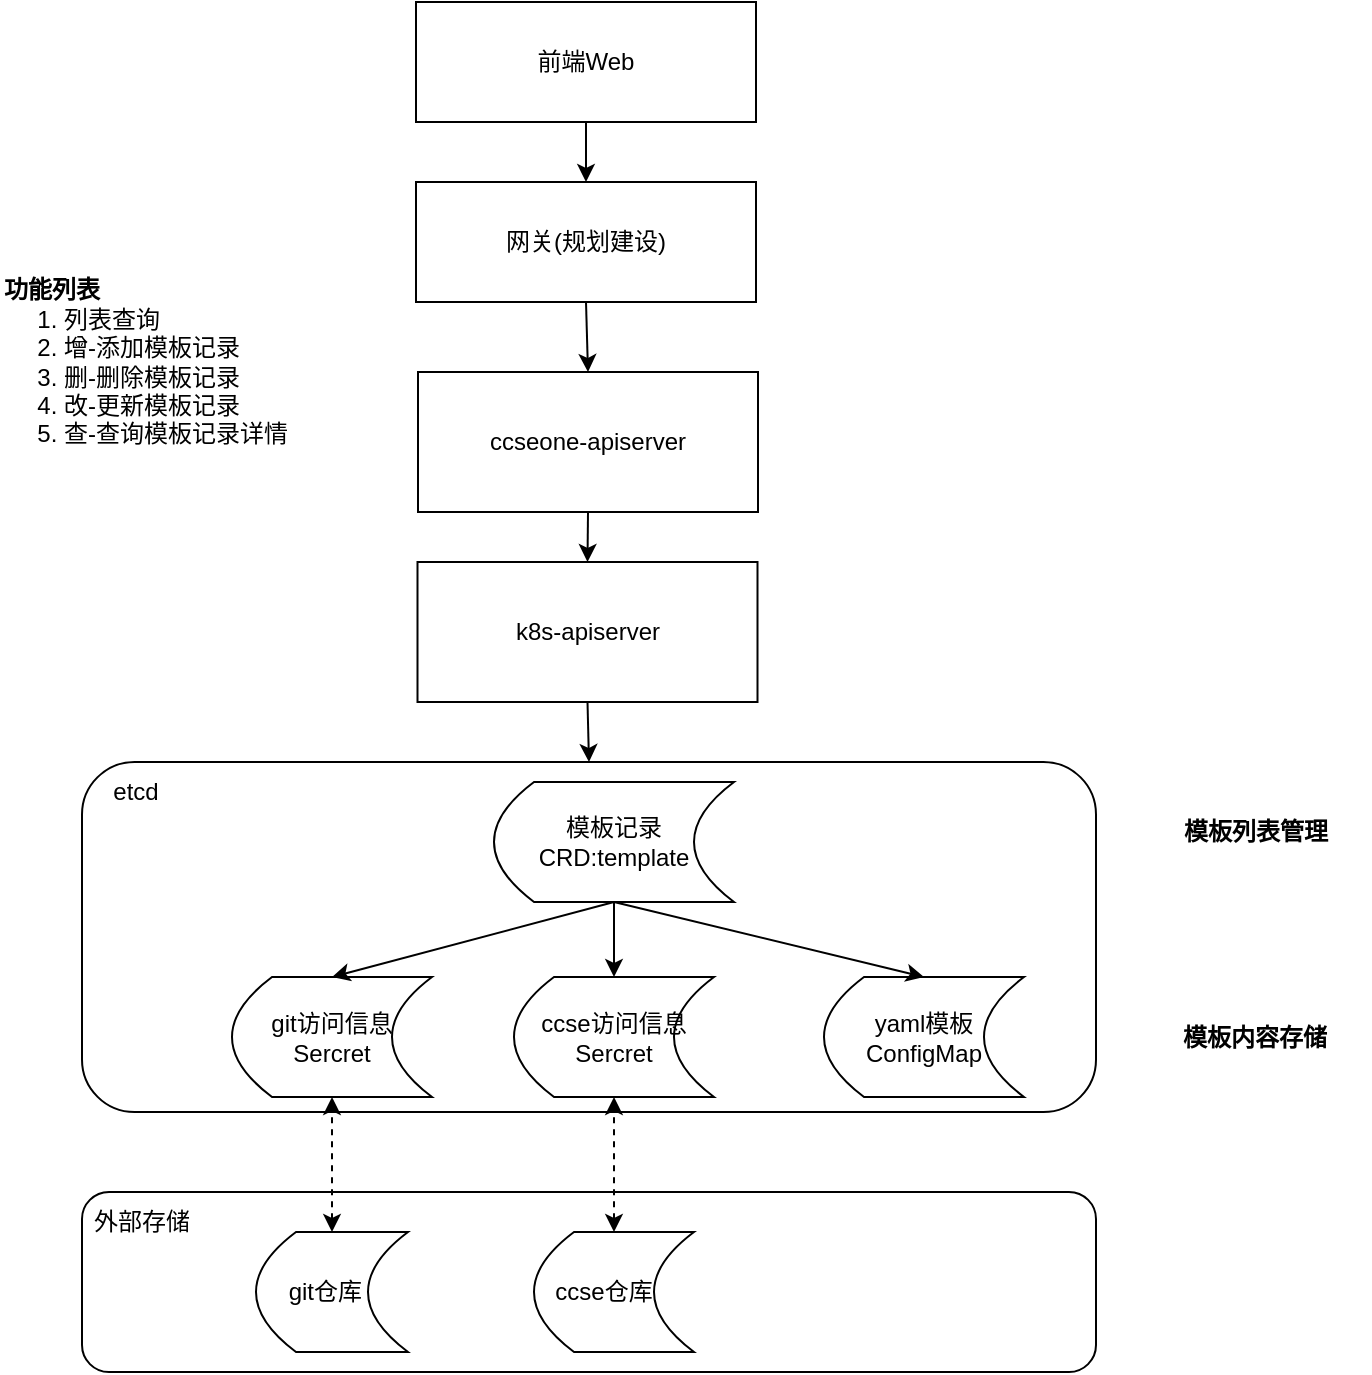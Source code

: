 <mxfile version="21.1.2" type="github" pages="2">
  <diagram name="架构图" id="E0g1ZqwYHowU_4yn6cGF">
    <mxGraphModel dx="1434" dy="796" grid="1" gridSize="10" guides="1" tooltips="1" connect="1" arrows="1" fold="1" page="1" pageScale="1" pageWidth="827" pageHeight="1169" math="0" shadow="0">
      <root>
        <mxCell id="0" />
        <mxCell id="1" parent="0" />
        <mxCell id="hE5bcP7linxt11mcylhy-17" value="" style="group" parent="1" vertex="1" connectable="0">
          <mxGeometry x="98" y="490" width="510" height="175" as="geometry" />
        </mxCell>
        <mxCell id="FLyyCCtXG6Y8GahmQ9yh-4" value="" style="shape=umlActor;verticalLabelPosition=bottom;verticalAlign=top;html=1;outlineConnect=0;" parent="hE5bcP7linxt11mcylhy-17" vertex="1">
          <mxGeometry x="260" width="30" height="60" as="geometry" />
        </mxCell>
        <mxCell id="hE5bcP7linxt11mcylhy-1" value="" style="rounded=1;whiteSpace=wrap;html=1;" parent="hE5bcP7linxt11mcylhy-17" vertex="1">
          <mxGeometry x="3" width="507" height="175" as="geometry" />
        </mxCell>
        <mxCell id="hE5bcP7linxt11mcylhy-2" value="模板记录&lt;br&gt;CRD:template" style="shape=dataStorage;whiteSpace=wrap;html=1;fixedSize=1;" parent="hE5bcP7linxt11mcylhy-17" vertex="1">
          <mxGeometry x="209" y="10" width="120" height="60" as="geometry" />
        </mxCell>
        <mxCell id="hE5bcP7linxt11mcylhy-3" value="yaml模板&lt;br&gt;ConfigMap" style="shape=dataStorage;whiteSpace=wrap;html=1;fixedSize=1;" parent="hE5bcP7linxt11mcylhy-17" vertex="1">
          <mxGeometry x="374" y="107.5" width="100" height="60" as="geometry" />
        </mxCell>
        <mxCell id="hE5bcP7linxt11mcylhy-4" value="git访问信息&lt;br&gt;Sercret" style="shape=dataStorage;whiteSpace=wrap;html=1;fixedSize=1;" parent="hE5bcP7linxt11mcylhy-17" vertex="1">
          <mxGeometry x="78" y="107.5" width="100" height="60" as="geometry" />
        </mxCell>
        <mxCell id="hE5bcP7linxt11mcylhy-5" value="ccse访问信息&lt;br&gt;Sercret" style="shape=dataStorage;whiteSpace=wrap;html=1;fixedSize=1;" parent="hE5bcP7linxt11mcylhy-17" vertex="1">
          <mxGeometry x="219" y="107.5" width="100" height="60" as="geometry" />
        </mxCell>
        <mxCell id="hE5bcP7linxt11mcylhy-7" value="" style="endArrow=classic;html=1;rounded=0;entryX=0.5;entryY=0;entryDx=0;entryDy=0;exitX=0.5;exitY=1;exitDx=0;exitDy=0;" parent="hE5bcP7linxt11mcylhy-17" source="hE5bcP7linxt11mcylhy-2" target="hE5bcP7linxt11mcylhy-3" edge="1">
          <mxGeometry width="50" height="50" relative="1" as="geometry">
            <mxPoint x="231" y="257.5" as="sourcePoint" />
            <mxPoint x="281" y="207.5" as="targetPoint" />
          </mxGeometry>
        </mxCell>
        <mxCell id="hE5bcP7linxt11mcylhy-8" value="" style="endArrow=classic;html=1;rounded=0;exitX=0.5;exitY=1;exitDx=0;exitDy=0;entryX=0.5;entryY=0;entryDx=0;entryDy=0;" parent="hE5bcP7linxt11mcylhy-17" source="hE5bcP7linxt11mcylhy-2" target="hE5bcP7linxt11mcylhy-4" edge="1">
          <mxGeometry width="50" height="50" relative="1" as="geometry">
            <mxPoint x="251" y="267.5" as="sourcePoint" />
            <mxPoint x="301" y="217.5" as="targetPoint" />
          </mxGeometry>
        </mxCell>
        <mxCell id="hE5bcP7linxt11mcylhy-9" value="" style="endArrow=classic;html=1;rounded=0;exitX=0.5;exitY=1;exitDx=0;exitDy=0;entryX=0.5;entryY=0;entryDx=0;entryDy=0;" parent="hE5bcP7linxt11mcylhy-17" source="hE5bcP7linxt11mcylhy-2" target="hE5bcP7linxt11mcylhy-5" edge="1">
          <mxGeometry width="50" height="50" relative="1" as="geometry">
            <mxPoint x="351" y="337.5" as="sourcePoint" />
            <mxPoint x="401" y="287.5" as="targetPoint" />
          </mxGeometry>
        </mxCell>
        <mxCell id="hE5bcP7linxt11mcylhy-10" value="etcd" style="text;html=1;strokeColor=none;fillColor=none;align=center;verticalAlign=middle;whiteSpace=wrap;rounded=0;" parent="hE5bcP7linxt11mcylhy-17" vertex="1">
          <mxGeometry width="60" height="30" as="geometry" />
        </mxCell>
        <mxCell id="hE5bcP7linxt11mcylhy-12" value="" style="rounded=1;whiteSpace=wrap;html=1;" parent="1" vertex="1">
          <mxGeometry x="101" y="705" width="507" height="90" as="geometry" />
        </mxCell>
        <mxCell id="c_deNWQHqqzMUfUIY97Z-2" value="网关(规划建设)" style="rounded=0;whiteSpace=wrap;html=1;" parent="1" vertex="1">
          <mxGeometry x="268" y="200" width="170" height="60" as="geometry" />
        </mxCell>
        <mxCell id="c_deNWQHqqzMUfUIY97Z-3" value="ccseone-apiserver" style="rounded=0;whiteSpace=wrap;html=1;" parent="1" vertex="1">
          <mxGeometry x="269" y="295" width="170" height="70" as="geometry" />
        </mxCell>
        <mxCell id="c_deNWQHqqzMUfUIY97Z-5" value="ccse仓库&amp;nbsp; &amp;nbsp;" style="shape=dataStorage;whiteSpace=wrap;html=1;fixedSize=1;" parent="1" vertex="1">
          <mxGeometry x="327" y="725" width="80" height="60" as="geometry" />
        </mxCell>
        <mxCell id="c_deNWQHqqzMUfUIY97Z-6" value="git仓库&amp;nbsp;&amp;nbsp;" style="shape=dataStorage;whiteSpace=wrap;html=1;fixedSize=1;" parent="1" vertex="1">
          <mxGeometry x="188" y="725" width="76" height="60" as="geometry" />
        </mxCell>
        <mxCell id="c_deNWQHqqzMUfUIY97Z-9" value="" style="endArrow=classic;html=1;rounded=0;exitX=0.5;exitY=1;exitDx=0;exitDy=0;entryX=0.5;entryY=0;entryDx=0;entryDy=0;" parent="1" source="c_deNWQHqqzMUfUIY97Z-3" target="c_deNWQHqqzMUfUIY97Z-15" edge="1">
          <mxGeometry width="50" height="50" relative="1" as="geometry">
            <mxPoint x="299.75" y="460" as="sourcePoint" />
            <mxPoint x="357.25" y="440" as="targetPoint" />
          </mxGeometry>
        </mxCell>
        <mxCell id="c_deNWQHqqzMUfUIY97Z-10" value="" style="endArrow=classic;html=1;rounded=0;exitX=0.5;exitY=1;exitDx=0;exitDy=0;entryX=0.5;entryY=0;entryDx=0;entryDy=0;" parent="1" source="c_deNWQHqqzMUfUIY97Z-2" target="c_deNWQHqqzMUfUIY97Z-3" edge="1">
          <mxGeometry width="50" height="50" relative="1" as="geometry">
            <mxPoint x="709.75" y="300" as="sourcePoint" />
            <mxPoint x="759.75" y="250" as="targetPoint" />
          </mxGeometry>
        </mxCell>
        <mxCell id="c_deNWQHqqzMUfUIY97Z-11" value="&lt;b&gt;功能列表&lt;/b&gt;&lt;br&gt;&amp;nbsp; &amp;nbsp; &amp;nbsp;1. 列表查询&lt;br&gt;&amp;nbsp; &amp;nbsp; &amp;nbsp;2.&amp;nbsp;增-添加模板记录&lt;br&gt;&amp;nbsp; &amp;nbsp; &amp;nbsp;3.&amp;nbsp;删-删除模板记录&lt;br&gt;&amp;nbsp; &amp;nbsp; &amp;nbsp;4.&amp;nbsp;改-更新模板记录&lt;br&gt;&amp;nbsp; &amp;nbsp; &amp;nbsp;5.&amp;nbsp;查-查询模板记录详情" style="text;html=1;strokeColor=none;fillColor=none;align=left;verticalAlign=middle;whiteSpace=wrap;rounded=0;" parent="1" vertex="1">
          <mxGeometry x="60" y="240" width="180" height="100" as="geometry" />
        </mxCell>
        <mxCell id="c_deNWQHqqzMUfUIY97Z-12" value="&lt;b&gt;模板内容存储&lt;/b&gt;" style="text;html=1;strokeColor=none;fillColor=none;align=center;verticalAlign=middle;whiteSpace=wrap;rounded=0;" parent="1" vertex="1">
          <mxGeometry x="630" y="620" width="115" height="15" as="geometry" />
        </mxCell>
        <mxCell id="c_deNWQHqqzMUfUIY97Z-13" value="&lt;b&gt;模板列表管理&lt;/b&gt;" style="text;html=1;strokeColor=none;fillColor=none;align=center;verticalAlign=middle;whiteSpace=wrap;rounded=0;" parent="1" vertex="1">
          <mxGeometry x="647.5" y="510" width="80" height="30" as="geometry" />
        </mxCell>
        <mxCell id="c_deNWQHqqzMUfUIY97Z-15" value="k8s-apiserver" style="rounded=0;whiteSpace=wrap;html=1;" parent="1" vertex="1">
          <mxGeometry x="268.75" y="390" width="170" height="70" as="geometry" />
        </mxCell>
        <mxCell id="c_deNWQHqqzMUfUIY97Z-21" value="前端Web" style="rounded=0;whiteSpace=wrap;html=1;" parent="1" vertex="1">
          <mxGeometry x="268" y="110" width="170" height="60" as="geometry" />
        </mxCell>
        <mxCell id="c_deNWQHqqzMUfUIY97Z-22" value="" style="endArrow=classic;html=1;rounded=0;exitX=0.5;exitY=1;exitDx=0;exitDy=0;" parent="1" source="c_deNWQHqqzMUfUIY97Z-21" target="c_deNWQHqqzMUfUIY97Z-2" edge="1">
          <mxGeometry width="50" height="50" relative="1" as="geometry">
            <mxPoint x="770" y="300" as="sourcePoint" />
            <mxPoint x="820" y="250" as="targetPoint" />
          </mxGeometry>
        </mxCell>
        <mxCell id="hE5bcP7linxt11mcylhy-6" value="" style="endArrow=classic;html=1;rounded=0;exitX=0.5;exitY=1;exitDx=0;exitDy=0;entryX=0.5;entryY=0;entryDx=0;entryDy=0;" parent="1" source="c_deNWQHqqzMUfUIY97Z-15" target="hE5bcP7linxt11mcylhy-1" edge="1">
          <mxGeometry width="50" height="50" relative="1" as="geometry">
            <mxPoint x="540" y="500" as="sourcePoint" />
            <mxPoint x="590" y="450" as="targetPoint" />
          </mxGeometry>
        </mxCell>
        <mxCell id="hE5bcP7linxt11mcylhy-11" value="外部存储" style="text;html=1;strokeColor=none;fillColor=none;align=center;verticalAlign=middle;whiteSpace=wrap;rounded=0;" parent="1" vertex="1">
          <mxGeometry x="101" y="705" width="60" height="30" as="geometry" />
        </mxCell>
        <mxCell id="hE5bcP7linxt11mcylhy-15" value="" style="endArrow=classic;startArrow=classic;html=1;rounded=0;entryX=0.5;entryY=1;entryDx=0;entryDy=0;exitX=0.5;exitY=0;exitDx=0;exitDy=0;dashed=1;" parent="1" source="c_deNWQHqqzMUfUIY97Z-6" target="hE5bcP7linxt11mcylhy-4" edge="1">
          <mxGeometry width="50" height="50" relative="1" as="geometry">
            <mxPoint x="238" y="745" as="sourcePoint" />
            <mxPoint x="288" y="695" as="targetPoint" />
          </mxGeometry>
        </mxCell>
        <mxCell id="hE5bcP7linxt11mcylhy-16" value="" style="endArrow=classic;startArrow=classic;html=1;rounded=0;entryX=0.5;entryY=1;entryDx=0;entryDy=0;dashed=1;" parent="1" source="c_deNWQHqqzMUfUIY97Z-5" target="hE5bcP7linxt11mcylhy-5" edge="1">
          <mxGeometry width="50" height="50" relative="1" as="geometry">
            <mxPoint x="236" y="755" as="sourcePoint" />
            <mxPoint x="236" y="678" as="targetPoint" />
          </mxGeometry>
        </mxCell>
      </root>
    </mxGraphModel>
  </diagram>
  <diagram name="架构图(old)" id="uyhx2x-wslxru45c0nKZ">
    <mxGraphModel dx="1434" dy="796" grid="1" gridSize="10" guides="1" tooltips="1" connect="1" arrows="1" fold="1" page="1" pageScale="1" pageWidth="827" pageHeight="1169" math="0" shadow="0">
      <root>
        <mxCell id="0" />
        <mxCell id="1" parent="0" />
        <mxCell id="yIxE9zjbwi3bGgeXcrSg-10" value="" style="rounded=0;whiteSpace=wrap;html=1;" parent="1" vertex="1">
          <mxGeometry x="325" y="580" width="320" height="100" as="geometry" />
        </mxCell>
        <mxCell id="yIxE9zjbwi3bGgeXcrSg-1" value="前端Web" style="rounded=0;whiteSpace=wrap;html=1;" parent="1" vertex="1">
          <mxGeometry x="285" y="230" width="170" height="60" as="geometry" />
        </mxCell>
        <mxCell id="yIxE9zjbwi3bGgeXcrSg-2" value="ccseone-apiserver" style="rounded=0;whiteSpace=wrap;html=1;" parent="1" vertex="1">
          <mxGeometry x="285" y="430" width="170" height="70" as="geometry" />
        </mxCell>
        <mxCell id="yIxE9zjbwi3bGgeXcrSg-3" value="&lt;p style=&quot;background-color: rgb(255, 255, 255); color: rgb(8, 8, 8);&quot;&gt;&lt;font size=&quot;1&quot; style=&quot;&quot; face=&quot;Helvetica&quot;&gt;&lt;b style=&quot;font-size: 13px;&quot;&gt;K8s Secret资源&lt;br&gt;&lt;/b&gt;&lt;/font&gt;&lt;b style=&quot;font-family: Helvetica; white-space: normal; font-size: 13px;&quot;&gt;(etcd)&lt;/b&gt;&lt;/p&gt;" style="shape=cylinder3;whiteSpace=wrap;html=1;boundedLbl=1;backgroundOutline=1;size=15;" parent="1" vertex="1">
          <mxGeometry x="125" y="600" width="115" height="70" as="geometry" />
        </mxCell>
        <mxCell id="yIxE9zjbwi3bGgeXcrSg-7" value="ccse仓库&lt;br style=&quot;border-color: var(--border-color);&quot;&gt;(文件前置写入)" style="shape=dataStorage;whiteSpace=wrap;html=1;fixedSize=1;" parent="1" vertex="1">
          <mxGeometry x="335" y="600" width="80" height="60" as="geometry" />
        </mxCell>
        <mxCell id="yIxE9zjbwi3bGgeXcrSg-8" value="git仓库&lt;br&gt;(文件前置写入)" style="shape=dataStorage;whiteSpace=wrap;html=1;fixedSize=1;" parent="1" vertex="1">
          <mxGeometry x="439" y="600" width="76" height="60" as="geometry" />
        </mxCell>
        <mxCell id="yIxE9zjbwi3bGgeXcrSg-9" value="yaml模板&lt;br&gt;(同时写入)" style="shape=dataStorage;whiteSpace=wrap;html=1;fixedSize=1;" parent="1" vertex="1">
          <mxGeometry x="535" y="600" width="80" height="60" as="geometry" />
        </mxCell>
        <mxCell id="yIxE9zjbwi3bGgeXcrSg-11" value="" style="endArrow=classic;html=1;rounded=0;exitX=0.5;exitY=1;exitDx=0;exitDy=0;entryX=0.5;entryY=0;entryDx=0;entryDy=0;" parent="1" source="yIxE9zjbwi3bGgeXcrSg-2" target="yIxE9zjbwi3bGgeXcrSg-10" edge="1">
          <mxGeometry width="50" height="50" relative="1" as="geometry">
            <mxPoint x="425" y="570" as="sourcePoint" />
            <mxPoint x="475" y="520" as="targetPoint" />
          </mxGeometry>
        </mxCell>
        <mxCell id="yIxE9zjbwi3bGgeXcrSg-12" value="" style="endArrow=classic;html=1;rounded=0;exitX=0.5;exitY=1;exitDx=0;exitDy=0;entryX=0.5;entryY=0;entryDx=0;entryDy=0;entryPerimeter=0;" parent="1" source="yIxE9zjbwi3bGgeXcrSg-2" target="yIxE9zjbwi3bGgeXcrSg-3" edge="1">
          <mxGeometry width="50" height="50" relative="1" as="geometry">
            <mxPoint x="125" y="620" as="sourcePoint" />
            <mxPoint x="175" y="570" as="targetPoint" />
          </mxGeometry>
        </mxCell>
        <mxCell id="yIxE9zjbwi3bGgeXcrSg-13" value="" style="endArrow=classic;html=1;rounded=0;exitX=0.5;exitY=1;exitDx=0;exitDy=0;entryX=0.5;entryY=0;entryDx=0;entryDy=0;" parent="1" source="yIxE9zjbwi3bGgeXcrSg-1" target="yIxE9zjbwi3bGgeXcrSg-2" edge="1">
          <mxGeometry width="50" height="50" relative="1" as="geometry">
            <mxPoint x="535" y="460" as="sourcePoint" />
            <mxPoint x="585" y="410" as="targetPoint" />
          </mxGeometry>
        </mxCell>
        <mxCell id="yIxE9zjbwi3bGgeXcrSg-15" value="" style="rounded=0;whiteSpace=wrap;html=1;" parent="1" vertex="1">
          <mxGeometry x="1085" y="720" width="490" height="100" as="geometry" />
        </mxCell>
        <mxCell id="yIxE9zjbwi3bGgeXcrSg-16" value="ccse网关" style="rounded=0;whiteSpace=wrap;html=1;" parent="1" vertex="1">
          <mxGeometry x="1060" y="330" width="170" height="60" as="geometry" />
        </mxCell>
        <mxCell id="yIxE9zjbwi3bGgeXcrSg-17" value="cso-template-store-server" style="rounded=0;whiteSpace=wrap;html=1;" parent="1" vertex="1">
          <mxGeometry x="1060" y="430" width="170" height="70" as="geometry" />
        </mxCell>
        <mxCell id="yIxE9zjbwi3bGgeXcrSg-18" value="etcd" style="shape=cylinder3;whiteSpace=wrap;html=1;boundedLbl=1;backgroundOutline=1;size=15;" parent="1" vertex="1">
          <mxGeometry x="907.5" y="730" width="100" height="60" as="geometry" />
        </mxCell>
        <mxCell id="yIxE9zjbwi3bGgeXcrSg-19" value="ccse仓库&lt;br style=&quot;border-color: var(--border-color);&quot;&gt;(人工前置写入)" style="shape=dataStorage;whiteSpace=wrap;html=1;fixedSize=1;" parent="1" vertex="1">
          <mxGeometry x="1095" y="740" width="110" height="60" as="geometry" />
        </mxCell>
        <mxCell id="yIxE9zjbwi3bGgeXcrSg-20" value="&lt;font style=&quot;font-size: 8px;&quot;&gt;git仓库&lt;br&gt;(人工前置写入)&lt;/font&gt;" style="shape=dataStorage;whiteSpace=wrap;html=1;fixedSize=1;" parent="1" vertex="1">
          <mxGeometry x="1235" y="740" width="116" height="60" as="geometry" />
        </mxCell>
        <mxCell id="yIxE9zjbwi3bGgeXcrSg-21" value="k8s&amp;nbsp;configmap&lt;br&gt;(程序写入)" style="shape=dataStorage;whiteSpace=wrap;html=1;fixedSize=1;" parent="1" vertex="1">
          <mxGeometry x="1395" y="740" width="130" height="60" as="geometry" />
        </mxCell>
        <mxCell id="yIxE9zjbwi3bGgeXcrSg-24" value="" style="endArrow=classic;html=1;rounded=0;exitX=0.5;exitY=1;exitDx=0;exitDy=0;entryX=0.5;entryY=0;entryDx=0;entryDy=0;" parent="1" source="yIxE9zjbwi3bGgeXcrSg-16" target="yIxE9zjbwi3bGgeXcrSg-17" edge="1">
          <mxGeometry width="50" height="50" relative="1" as="geometry">
            <mxPoint x="1310" y="460" as="sourcePoint" />
            <mxPoint x="1360" y="410" as="targetPoint" />
          </mxGeometry>
        </mxCell>
        <mxCell id="yIxE9zjbwi3bGgeXcrSg-26" value="前端Web" style="rounded=0;whiteSpace=wrap;html=1;" parent="1" vertex="1">
          <mxGeometry x="1060" y="230" width="170" height="60" as="geometry" />
        </mxCell>
        <mxCell id="yIxE9zjbwi3bGgeXcrSg-27" value="" style="endArrow=classic;html=1;rounded=0;exitX=0.5;exitY=1;exitDx=0;exitDy=0;entryX=0.5;entryY=0;entryDx=0;entryDy=0;" parent="1" source="yIxE9zjbwi3bGgeXcrSg-26" target="yIxE9zjbwi3bGgeXcrSg-16" edge="1">
          <mxGeometry width="50" height="50" relative="1" as="geometry">
            <mxPoint x="1355" y="320" as="sourcePoint" />
            <mxPoint x="1405" y="270" as="targetPoint" />
          </mxGeometry>
        </mxCell>
        <mxCell id="yIxE9zjbwi3bGgeXcrSg-29" value="cso-k8s-proxy-server" style="rounded=0;whiteSpace=wrap;html=1;" parent="1" vertex="1">
          <mxGeometry x="1390" y="570" width="135" height="60" as="geometry" />
        </mxCell>
        <mxCell id="yIxE9zjbwi3bGgeXcrSg-30" value="" style="endArrow=classic;html=1;rounded=0;exitX=0.5;exitY=1;exitDx=0;exitDy=0;entryX=0.5;entryY=0;entryDx=0;entryDy=0;" parent="1" source="yIxE9zjbwi3bGgeXcrSg-17" target="yIxE9zjbwi3bGgeXcrSg-29" edge="1">
          <mxGeometry width="50" height="50" relative="1" as="geometry">
            <mxPoint x="1415" y="460" as="sourcePoint" />
            <mxPoint x="1465" y="410" as="targetPoint" />
          </mxGeometry>
        </mxCell>
        <mxCell id="yIxE9zjbwi3bGgeXcrSg-31" value="cso-etcd-server" style="rounded=0;whiteSpace=wrap;html=1;" parent="1" vertex="1">
          <mxGeometry x="890" y="580" width="135" height="60" as="geometry" />
        </mxCell>
        <mxCell id="yIxE9zjbwi3bGgeXcrSg-32" value="" style="endArrow=classic;html=1;rounded=0;exitX=0.5;exitY=1;exitDx=0;exitDy=0;entryX=0.5;entryY=0;entryDx=0;entryDy=0;" parent="1" source="yIxE9zjbwi3bGgeXcrSg-17" target="yIxE9zjbwi3bGgeXcrSg-31" edge="1">
          <mxGeometry width="50" height="50" relative="1" as="geometry">
            <mxPoint x="1165" y="580" as="sourcePoint" />
            <mxPoint x="1215" y="530" as="targetPoint" />
          </mxGeometry>
        </mxCell>
        <mxCell id="yIxE9zjbwi3bGgeXcrSg-33" value="" style="endArrow=classic;html=1;rounded=0;exitX=0.5;exitY=1;exitDx=0;exitDy=0;" parent="1" source="yIxE9zjbwi3bGgeXcrSg-31" target="yIxE9zjbwi3bGgeXcrSg-18" edge="1">
          <mxGeometry width="50" height="50" relative="1" as="geometry">
            <mxPoint x="955" y="650" as="sourcePoint" />
            <mxPoint x="1135" y="600" as="targetPoint" />
          </mxGeometry>
        </mxCell>
        <mxCell id="yIxE9zjbwi3bGgeXcrSg-34" value="" style="endArrow=classic;html=1;rounded=0;exitX=0.5;exitY=1;exitDx=0;exitDy=0;" parent="1" source="yIxE9zjbwi3bGgeXcrSg-29" target="yIxE9zjbwi3bGgeXcrSg-21" edge="1">
          <mxGeometry width="50" height="50" relative="1" as="geometry">
            <mxPoint x="1505" y="710" as="sourcePoint" />
            <mxPoint x="1555" y="660" as="targetPoint" />
          </mxGeometry>
        </mxCell>
        <mxCell id="mgay1MvkQbT2-cJ4uoct-1" value="" style="endArrow=none;dashed=1;html=1;rounded=0;" parent="1" edge="1">
          <mxGeometry width="50" height="50" relative="1" as="geometry">
            <mxPoint x="826" y="750" as="sourcePoint" />
            <mxPoint x="826" y="220" as="targetPoint" />
          </mxGeometry>
        </mxCell>
        <mxCell id="3hzOguXRqXLjZCRekDQa-1" value="&lt;b&gt;功能列表&lt;/b&gt;&lt;br&gt;&amp;nbsp; &amp;nbsp; &amp;nbsp;1. 列表查询&lt;br&gt;&amp;nbsp; &amp;nbsp; &amp;nbsp;2.&amp;nbsp;增-添加模板记录&lt;br&gt;&amp;nbsp; &amp;nbsp; &amp;nbsp;3.&amp;nbsp;删-删除模板记录&lt;br&gt;&amp;nbsp; &amp;nbsp; &amp;nbsp;4.&amp;nbsp;改-更新模板记录&lt;br&gt;&amp;nbsp; &amp;nbsp; &amp;nbsp;5.&amp;nbsp;查-查询模板记录详情" style="text;html=1;strokeColor=none;fillColor=none;align=left;verticalAlign=middle;whiteSpace=wrap;rounded=0;" parent="1" vertex="1">
          <mxGeometry x="105" y="700" width="180" height="100" as="geometry" />
        </mxCell>
        <mxCell id="3hzOguXRqXLjZCRekDQa-2" value="&lt;b&gt;模板内容存储&lt;/b&gt;" style="text;html=1;strokeColor=none;fillColor=none;align=center;verticalAlign=middle;whiteSpace=wrap;rounded=0;" parent="1" vertex="1">
          <mxGeometry x="570" y="555" width="115" height="15" as="geometry" />
        </mxCell>
        <mxCell id="3hzOguXRqXLjZCRekDQa-3" value="&lt;b&gt;模板列表管理&lt;/b&gt;" style="text;html=1;strokeColor=none;fillColor=none;align=center;verticalAlign=middle;whiteSpace=wrap;rounded=0;" parent="1" vertex="1">
          <mxGeometry x="90" y="570" width="80" height="30" as="geometry" />
        </mxCell>
      </root>
    </mxGraphModel>
  </diagram>
</mxfile>
